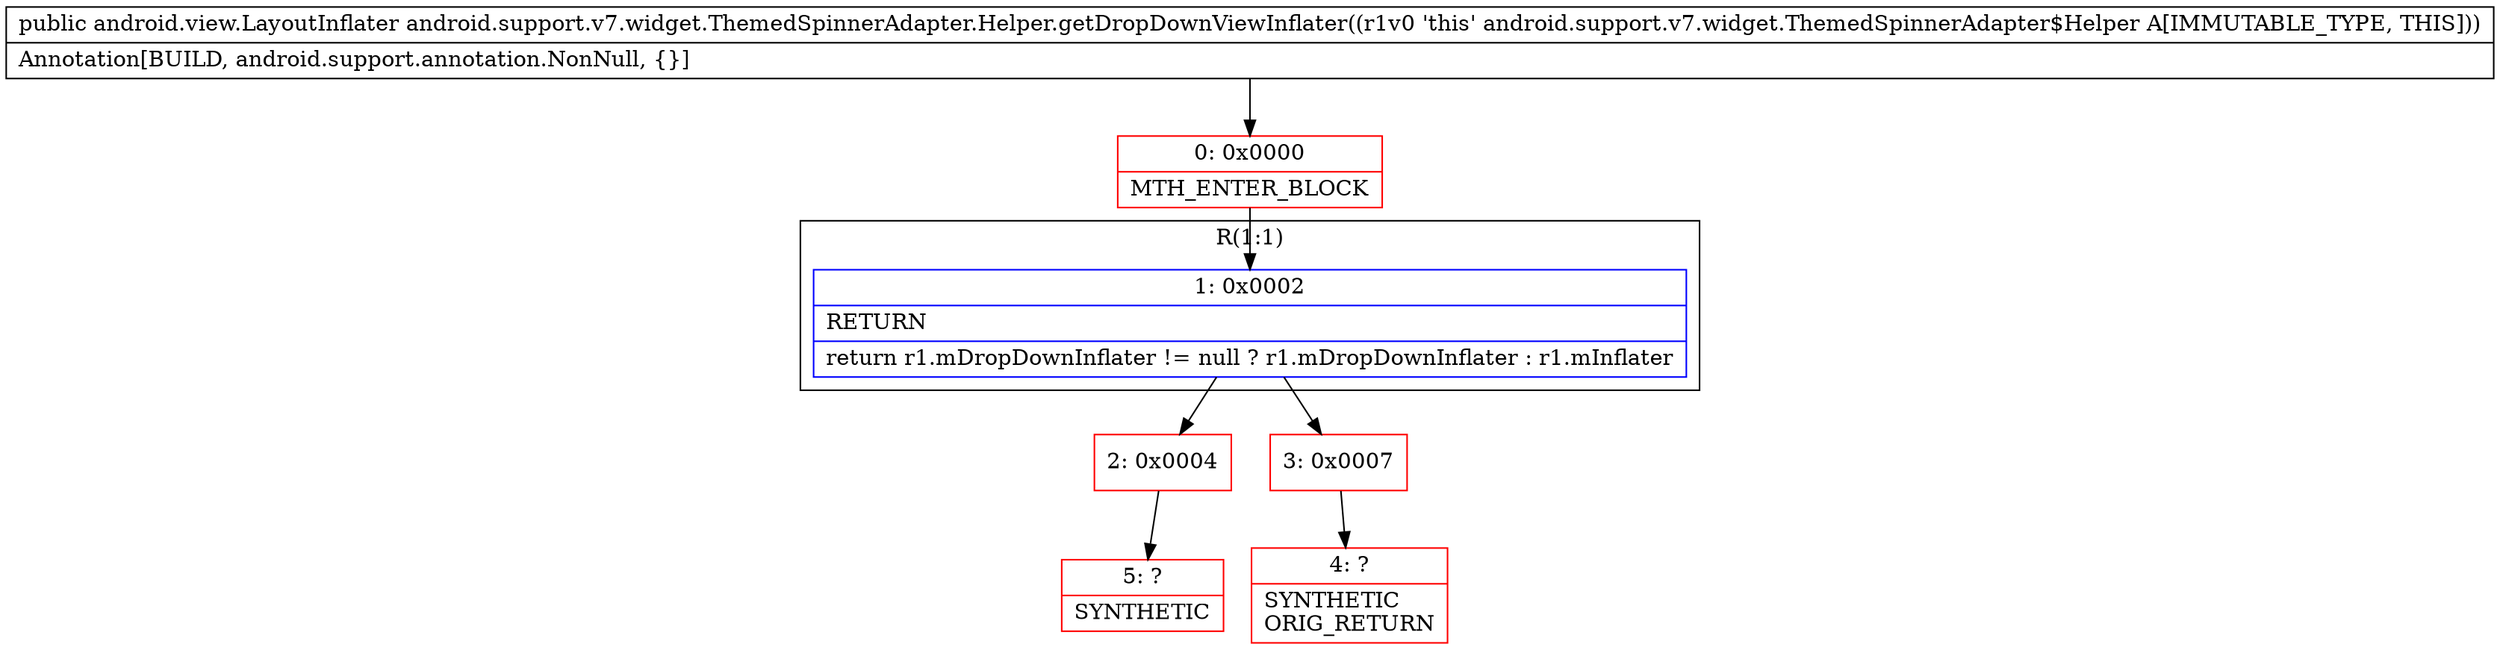 digraph "CFG forandroid.support.v7.widget.ThemedSpinnerAdapter.Helper.getDropDownViewInflater()Landroid\/view\/LayoutInflater;" {
subgraph cluster_Region_435443474 {
label = "R(1:1)";
node [shape=record,color=blue];
Node_1 [shape=record,label="{1\:\ 0x0002|RETURN\l|return r1.mDropDownInflater != null ? r1.mDropDownInflater : r1.mInflater\l}"];
}
Node_0 [shape=record,color=red,label="{0\:\ 0x0000|MTH_ENTER_BLOCK\l}"];
Node_2 [shape=record,color=red,label="{2\:\ 0x0004}"];
Node_3 [shape=record,color=red,label="{3\:\ 0x0007}"];
Node_4 [shape=record,color=red,label="{4\:\ ?|SYNTHETIC\lORIG_RETURN\l}"];
Node_5 [shape=record,color=red,label="{5\:\ ?|SYNTHETIC\l}"];
MethodNode[shape=record,label="{public android.view.LayoutInflater android.support.v7.widget.ThemedSpinnerAdapter.Helper.getDropDownViewInflater((r1v0 'this' android.support.v7.widget.ThemedSpinnerAdapter$Helper A[IMMUTABLE_TYPE, THIS]))  | Annotation[BUILD, android.support.annotation.NonNull, \{\}]\l}"];
MethodNode -> Node_0;
Node_1 -> Node_2;
Node_1 -> Node_3;
Node_0 -> Node_1;
Node_2 -> Node_5;
Node_3 -> Node_4;
}

